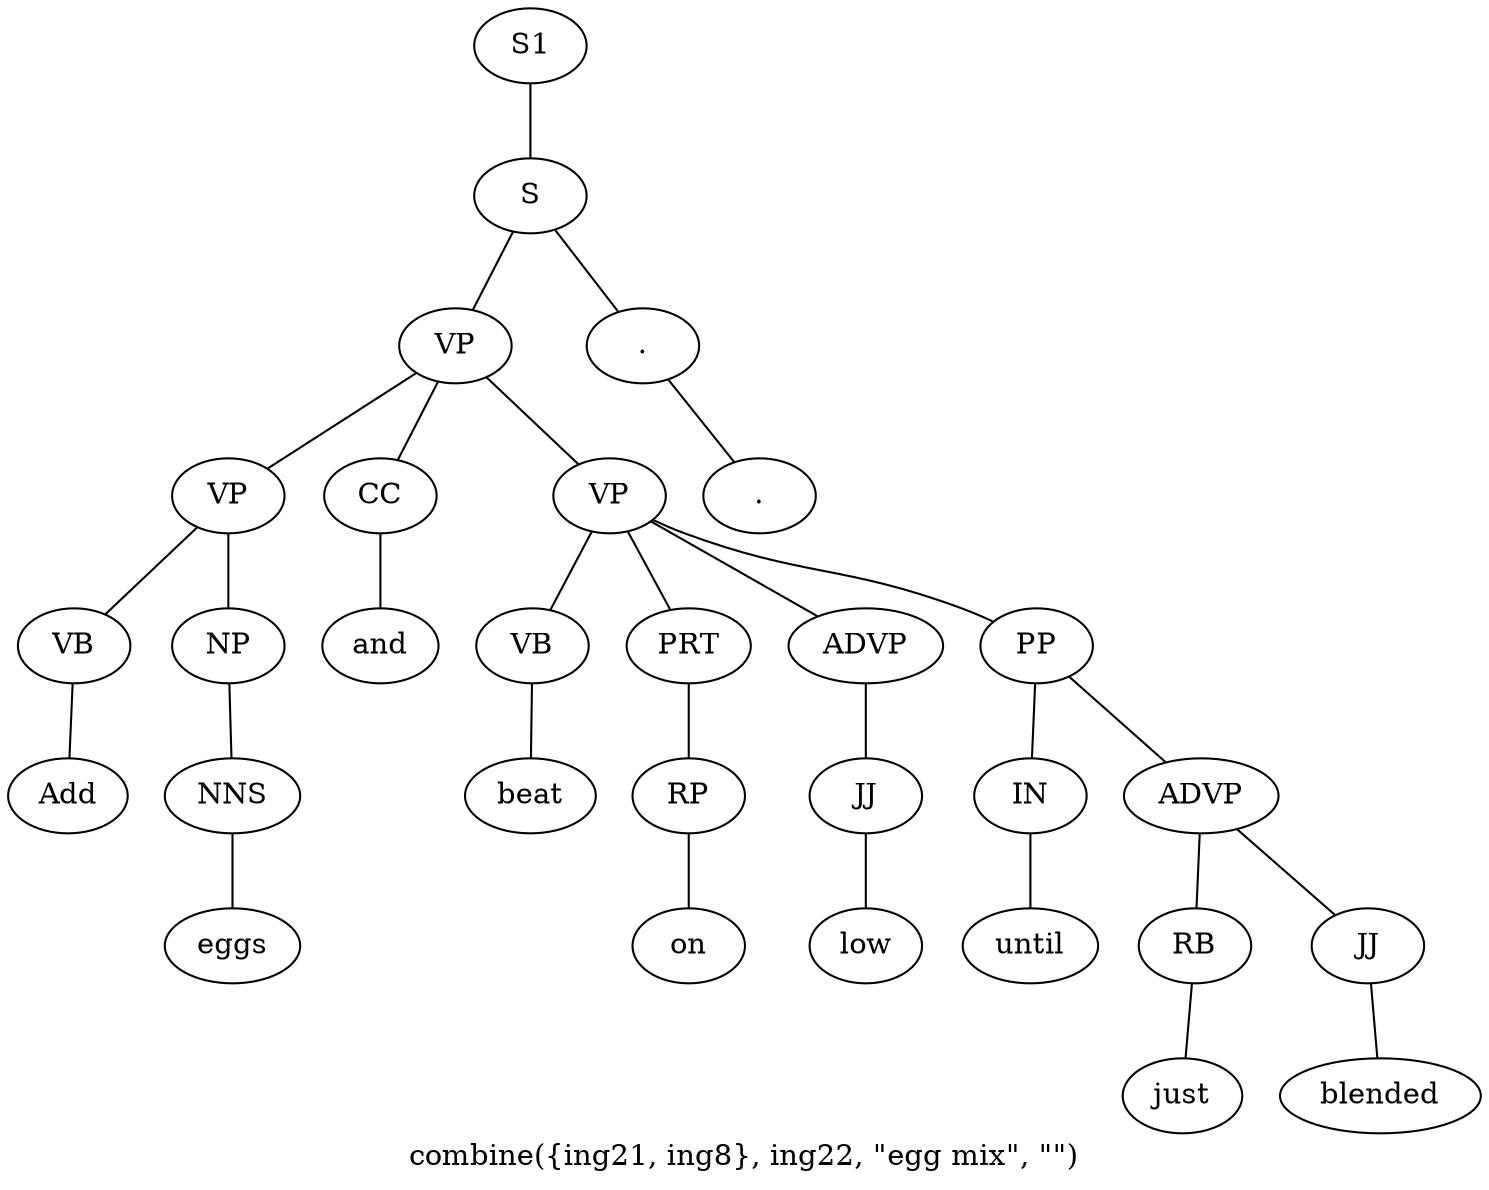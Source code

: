 graph SyntaxGraph {
	label = "combine({ing21, ing8}, ing22, \"egg mix\", \"\")";
	Node0 [label="S1"];
	Node1 [label="S"];
	Node2 [label="VP"];
	Node3 [label="VP"];
	Node4 [label="VB"];
	Node5 [label="Add"];
	Node6 [label="NP"];
	Node7 [label="NNS"];
	Node8 [label="eggs"];
	Node9 [label="CC"];
	Node10 [label="and"];
	Node11 [label="VP"];
	Node12 [label="VB"];
	Node13 [label="beat"];
	Node14 [label="PRT"];
	Node15 [label="RP"];
	Node16 [label="on"];
	Node17 [label="ADVP"];
	Node18 [label="JJ"];
	Node19 [label="low"];
	Node20 [label="PP"];
	Node21 [label="IN"];
	Node22 [label="until"];
	Node23 [label="ADVP"];
	Node24 [label="RB"];
	Node25 [label="just"];
	Node26 [label="JJ"];
	Node27 [label="blended"];
	Node28 [label="."];
	Node29 [label="."];

	Node0 -- Node1;
	Node1 -- Node2;
	Node1 -- Node28;
	Node2 -- Node3;
	Node2 -- Node9;
	Node2 -- Node11;
	Node3 -- Node4;
	Node3 -- Node6;
	Node4 -- Node5;
	Node6 -- Node7;
	Node7 -- Node8;
	Node9 -- Node10;
	Node11 -- Node12;
	Node11 -- Node14;
	Node11 -- Node17;
	Node11 -- Node20;
	Node12 -- Node13;
	Node14 -- Node15;
	Node15 -- Node16;
	Node17 -- Node18;
	Node18 -- Node19;
	Node20 -- Node21;
	Node20 -- Node23;
	Node21 -- Node22;
	Node23 -- Node24;
	Node23 -- Node26;
	Node24 -- Node25;
	Node26 -- Node27;
	Node28 -- Node29;
}